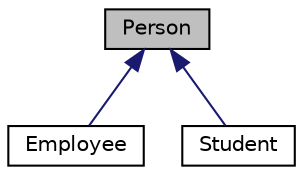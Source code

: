digraph "Person"
{
  edge [fontname="Helvetica",fontsize="10",labelfontname="Helvetica",labelfontsize="10"];
  node [fontname="Helvetica",fontsize="10",shape=record];
  Node0 [label="Person",height=0.2,width=0.4,color="black", fillcolor="grey75", style="filled", fontcolor="black"];
  Node0 -> Node1 [dir="back",color="midnightblue",fontsize="10",style="solid",fontname="Helvetica"];
  Node1 [label="Employee",height=0.2,width=0.4,color="black", fillcolor="white", style="filled",URL="$classEmployee.html"];
  Node0 -> Node2 [dir="back",color="midnightblue",fontsize="10",style="solid",fontname="Helvetica"];
  Node2 [label="Student",height=0.2,width=0.4,color="black", fillcolor="white", style="filled",URL="$classStudent.html"];
}
